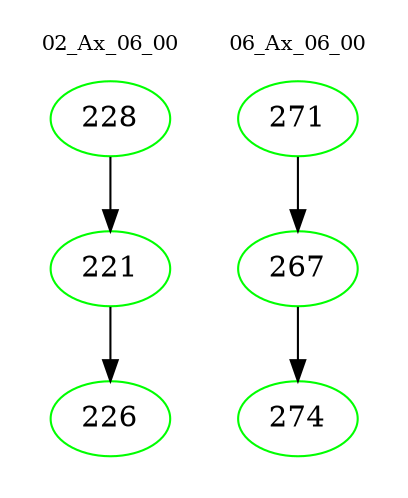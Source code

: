 digraph{
subgraph cluster_0 {
color = white
label = "02_Ax_06_00";
fontsize=10;
T0_228 [label="228", color="green"]
T0_228 -> T0_221 [color="black"]
T0_221 [label="221", color="green"]
T0_221 -> T0_226 [color="black"]
T0_226 [label="226", color="green"]
}
subgraph cluster_1 {
color = white
label = "06_Ax_06_00";
fontsize=10;
T1_271 [label="271", color="green"]
T1_271 -> T1_267 [color="black"]
T1_267 [label="267", color="green"]
T1_267 -> T1_274 [color="black"]
T1_274 [label="274", color="green"]
}
}
